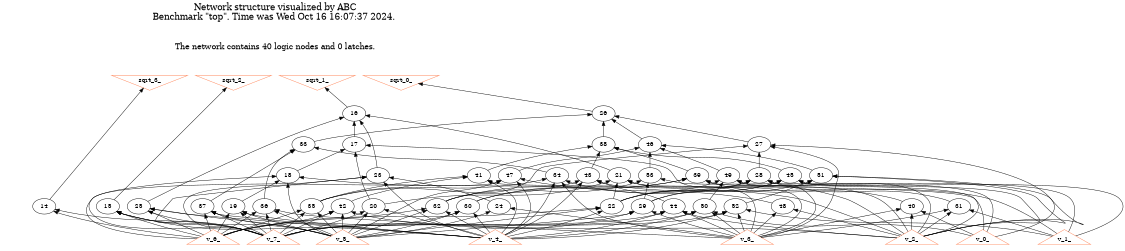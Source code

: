 # Network structure generated by ABC

digraph network {
size = "7.5,10";
center = true;
edge [dir = back];

{
  node [shape = plaintext];
  edge [style = invis];
  LevelTitle1 [label=""];
  LevelTitle2 [label=""];
  Level5 [label = ""];
  Level4 [label = ""];
  Level3 [label = ""];
  Level2 [label = ""];
  Level1 [label = ""];
  Level0 [label = ""];
  LevelTitle1 ->  LevelTitle2 ->  Level5 ->  Level4 ->  Level3 ->  Level2 ->  Level1 ->  Level0;
}

{
  rank = same;
  LevelTitle1;
  title1 [shape=plaintext,
          fontsize=20,
          fontname = "Times-Roman",
          label="Network structure visualized by ABC\nBenchmark \"top\". Time was Wed Oct 16 16:07:37 2024. "
         ];
}

{
  rank = same;
  LevelTitle2;
  title2 [shape=plaintext,
          fontsize=18,
          fontname = "Times-Roman",
          label="The network contains 40 logic nodes and 0 latches.\n"
         ];
}

{
  rank = same;
  Level5;
  Node9 [label = "sqrt_3_", shape = invtriangle, color = coral, fillcolor = coral];
  Node10 [label = "sqrt_2_", shape = invtriangle, color = coral, fillcolor = coral];
  Node11 [label = "sqrt_1_", shape = invtriangle, color = coral, fillcolor = coral];
  Node12 [label = "sqrt_0_", shape = invtriangle, color = coral, fillcolor = coral];
}

{
  rank = same;
  Level4;
  Node16 [label = "16\n", shape = ellipse];
  Node26 [label = "26\n", shape = ellipse];
}

{
  rank = same;
  Level3;
  Node17 [label = "17\n", shape = ellipse];
  Node27 [label = "27\n", shape = ellipse];
  Node33 [label = "33\n", shape = ellipse];
  Node38 [label = "38\n", shape = ellipse];
  Node46 [label = "46\n", shape = ellipse];
}

{
  rank = same;
  Level2;
  Node18 [label = "18\n", shape = ellipse];
  Node21 [label = "21\n", shape = ellipse];
  Node23 [label = "23\n", shape = ellipse];
  Node28 [label = "28\n", shape = ellipse];
  Node34 [label = "34\n", shape = ellipse];
  Node39 [label = "39\n", shape = ellipse];
  Node41 [label = "41\n", shape = ellipse];
  Node43 [label = "43\n", shape = ellipse];
  Node45 [label = "45\n", shape = ellipse];
  Node47 [label = "47\n", shape = ellipse];
  Node49 [label = "49\n", shape = ellipse];
  Node51 [label = "51\n", shape = ellipse];
  Node53 [label = "53\n", shape = ellipse];
}

{
  rank = same;
  Level1;
  Node14 [label = "14\n", shape = ellipse];
  Node15 [label = "15\n", shape = ellipse];
  Node19 [label = "19\n", shape = ellipse];
  Node20 [label = "20\n", shape = ellipse];
  Node22 [label = "22\n", shape = ellipse];
  Node24 [label = "24\n", shape = ellipse];
  Node25 [label = "25\n", shape = ellipse];
  Node29 [label = "29\n", shape = ellipse];
  Node30 [label = "30\n", shape = ellipse];
  Node31 [label = "31\n", shape = ellipse];
  Node32 [label = "32\n", shape = ellipse];
  Node35 [label = "35\n", shape = ellipse];
  Node36 [label = "36\n", shape = ellipse];
  Node37 [label = "37\n", shape = ellipse];
  Node40 [label = "40\n", shape = ellipse];
  Node42 [label = "42\n", shape = ellipse];
  Node44 [label = "44\n", shape = ellipse];
  Node48 [label = "48\n", shape = ellipse];
  Node50 [label = "50\n", shape = ellipse];
  Node52 [label = "52\n", shape = ellipse];
}

{
  rank = same;
  Level0;
  Node1 [label = "v_6_", shape = triangle, color = coral, fillcolor = coral];
  Node2 [label = "v_7_", shape = triangle, color = coral, fillcolor = coral];
  Node3 [label = "v_4_", shape = triangle, color = coral, fillcolor = coral];
  Node4 [label = "v_5_", shape = triangle, color = coral, fillcolor = coral];
  Node5 [label = "v_2_", shape = triangle, color = coral, fillcolor = coral];
  Node6 [label = "v_3_", shape = triangle, color = coral, fillcolor = coral];
  Node7 [label = "v_0_", shape = triangle, color = coral, fillcolor = coral];
  Node8 [label = "v_1_", shape = triangle, color = coral, fillcolor = coral];
}

title1 -> title2 [style = invis];
title2 -> Node9 [style = invis];
title2 -> Node10 [style = invis];
title2 -> Node11 [style = invis];
title2 -> Node12 [style = invis];
Node9 -> Node10 [style = invis];
Node10 -> Node11 [style = invis];
Node11 -> Node12 [style = invis];
Node9 -> Node14 [style = solid];
Node10 -> Node15 [style = solid];
Node11 -> Node16 [style = solid];
Node12 -> Node26 [style = solid];
Node14 -> Node1 [style = solid];
Node14 -> Node2 [style = solid];
Node15 -> Node1 [style = solid];
Node15 -> Node2 [style = solid];
Node15 -> Node3 [style = solid];
Node15 -> Node4 [style = solid];
Node16 -> Node17 [style = solid];
Node16 -> Node21 [style = solid];
Node16 -> Node23 [style = solid];
Node16 -> Node25 [style = solid];
Node17 -> Node18 [style = solid];
Node17 -> Node20 [style = solid];
Node17 -> Node6 [style = solid];
Node18 -> Node19 [style = solid];
Node18 -> Node2 [style = solid];
Node18 -> Node4 [style = solid];
Node18 -> Node5 [style = solid];
Node19 -> Node1 [style = solid];
Node19 -> Node2 [style = solid];
Node19 -> Node3 [style = solid];
Node19 -> Node4 [style = solid];
Node20 -> Node2 [style = solid];
Node20 -> Node3 [style = solid];
Node20 -> Node4 [style = solid];
Node21 -> Node22 [style = solid];
Node21 -> Node20 [style = solid];
Node21 -> Node5 [style = solid];
Node21 -> Node6 [style = solid];
Node22 -> Node1 [style = solid];
Node22 -> Node3 [style = solid];
Node22 -> Node4 [style = solid];
Node23 -> Node24 [style = solid];
Node23 -> Node1 [style = solid];
Node23 -> Node2 [style = solid];
Node23 -> Node3 [style = solid];
Node24 -> Node4 [style = solid];
Node24 -> Node6 [style = solid];
Node25 -> Node1 [style = solid];
Node25 -> Node2 [style = solid];
Node25 -> Node3 [style = solid];
Node25 -> Node4 [style = solid];
Node26 -> Node27 [style = solid];
Node26 -> Node33 [style = solid];
Node26 -> Node38 [style = solid];
Node26 -> Node46 [style = solid];
Node27 -> Node28 [style = solid];
Node27 -> Node32 [style = solid];
Node27 -> Node5 [style = solid];
Node27 -> Node6 [style = solid];
Node28 -> Node29 [style = solid];
Node28 -> Node30 [style = solid];
Node28 -> Node31 [style = solid];
Node28 -> Node5 [style = solid];
Node29 -> Node2 [style = solid];
Node29 -> Node4 [style = solid];
Node29 -> Node6 [style = solid];
Node30 -> Node1 [style = solid];
Node30 -> Node3 [style = solid];
Node30 -> Node4 [style = solid];
Node31 -> Node5 [style = solid];
Node31 -> Node6 [style = solid];
Node31 -> Node8 [style = solid];
Node32 -> Node1 [style = solid];
Node32 -> Node3 [style = solid];
Node32 -> Node4 [style = solid];
Node33 -> Node34 [style = solid];
Node33 -> Node36 [style = solid];
Node33 -> Node37 [style = solid];
Node34 -> Node35 [style = solid];
Node34 -> Node3 [style = solid];
Node34 -> Node5 [style = solid];
Node34 -> Node6 [style = solid];
Node35 -> Node1 [style = solid];
Node35 -> Node2 [style = solid];
Node35 -> Node4 [style = solid];
Node36 -> Node1 [style = solid];
Node36 -> Node2 [style = solid];
Node36 -> Node4 [style = solid];
Node36 -> Node6 [style = solid];
Node37 -> Node1 [style = solid];
Node37 -> Node2 [style = solid];
Node37 -> Node3 [style = solid];
Node37 -> Node4 [style = solid];
Node38 -> Node39 [style = solid];
Node38 -> Node41 [style = solid];
Node38 -> Node43 [style = solid];
Node38 -> Node45 [style = solid];
Node39 -> Node32 [style = solid];
Node39 -> Node30 [style = solid];
Node39 -> Node40 [style = solid];
Node39 -> Node8 [style = solid];
Node40 -> Node5 [style = solid];
Node40 -> Node6 [style = solid];
Node40 -> Node7 [style = solid];
Node41 -> Node35 [style = solid];
Node41 -> Node42 [style = solid];
Node41 -> Node3 [style = solid];
Node41 -> Node7 [style = solid];
Node42 -> Node1 [style = solid];
Node42 -> Node2 [style = solid];
Node42 -> Node4 [style = solid];
Node42 -> Node5 [style = solid];
Node43 -> Node35 [style = solid];
Node43 -> Node44 [style = solid];
Node43 -> Node3 [style = solid];
Node43 -> Node8 [style = solid];
Node44 -> Node2 [style = solid];
Node44 -> Node3 [style = solid];
Node44 -> Node5 [style = solid];
Node44 -> Node6 [style = solid];
Node45 -> Node22 [style = solid];
Node45 -> Node29 [style = solid];
Node45 -> Node5 [style = solid];
Node45 -> Node8 [style = solid];
Node46 -> Node47 [style = solid];
Node46 -> Node49 [style = solid];
Node46 -> Node51 [style = solid];
Node46 -> Node53 [style = solid];
Node47 -> Node48 [style = solid];
Node47 -> Node2 [style = solid];
Node47 -> Node3 [style = solid];
Node47 -> Node4 [style = solid];
Node48 -> Node5 [style = solid];
Node48 -> Node6 [style = solid];
Node49 -> Node22 [style = solid];
Node49 -> Node50 [style = solid];
Node49 -> Node5 [style = solid];
Node49 -> Node6 [style = solid];
Node50 -> Node2 [style = solid];
Node50 -> Node3 [style = solid];
Node50 -> Node6 [style = solid];
Node50 -> Node7 [style = solid];
Node51 -> Node22 [style = solid];
Node51 -> Node52 [style = solid];
Node51 -> Node5 [style = solid];
Node51 -> Node7 [style = solid];
Node52 -> Node2 [style = solid];
Node52 -> Node3 [style = solid];
Node52 -> Node6 [style = solid];
Node52 -> Node8 [style = solid];
Node53 -> Node32 [style = solid];
Node53 -> Node29 [style = solid];
Node53 -> Node7 [style = solid];
}

